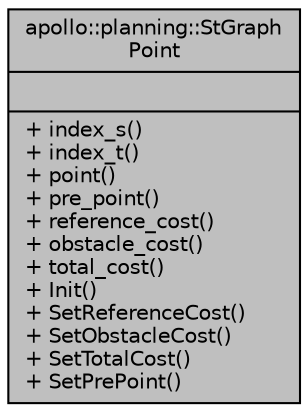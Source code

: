 digraph "apollo::planning::StGraphPoint"
{
  edge [fontname="Helvetica",fontsize="10",labelfontname="Helvetica",labelfontsize="10"];
  node [fontname="Helvetica",fontsize="10",shape=record];
  Node1 [label="{apollo::planning::StGraph\lPoint\n||+ index_s()\l+ index_t()\l+ point()\l+ pre_point()\l+ reference_cost()\l+ obstacle_cost()\l+ total_cost()\l+ Init()\l+ SetReferenceCost()\l+ SetObstacleCost()\l+ SetTotalCost()\l+ SetPrePoint()\l}",height=0.2,width=0.4,color="black", fillcolor="grey75", style="filled" fontcolor="black"];
}
